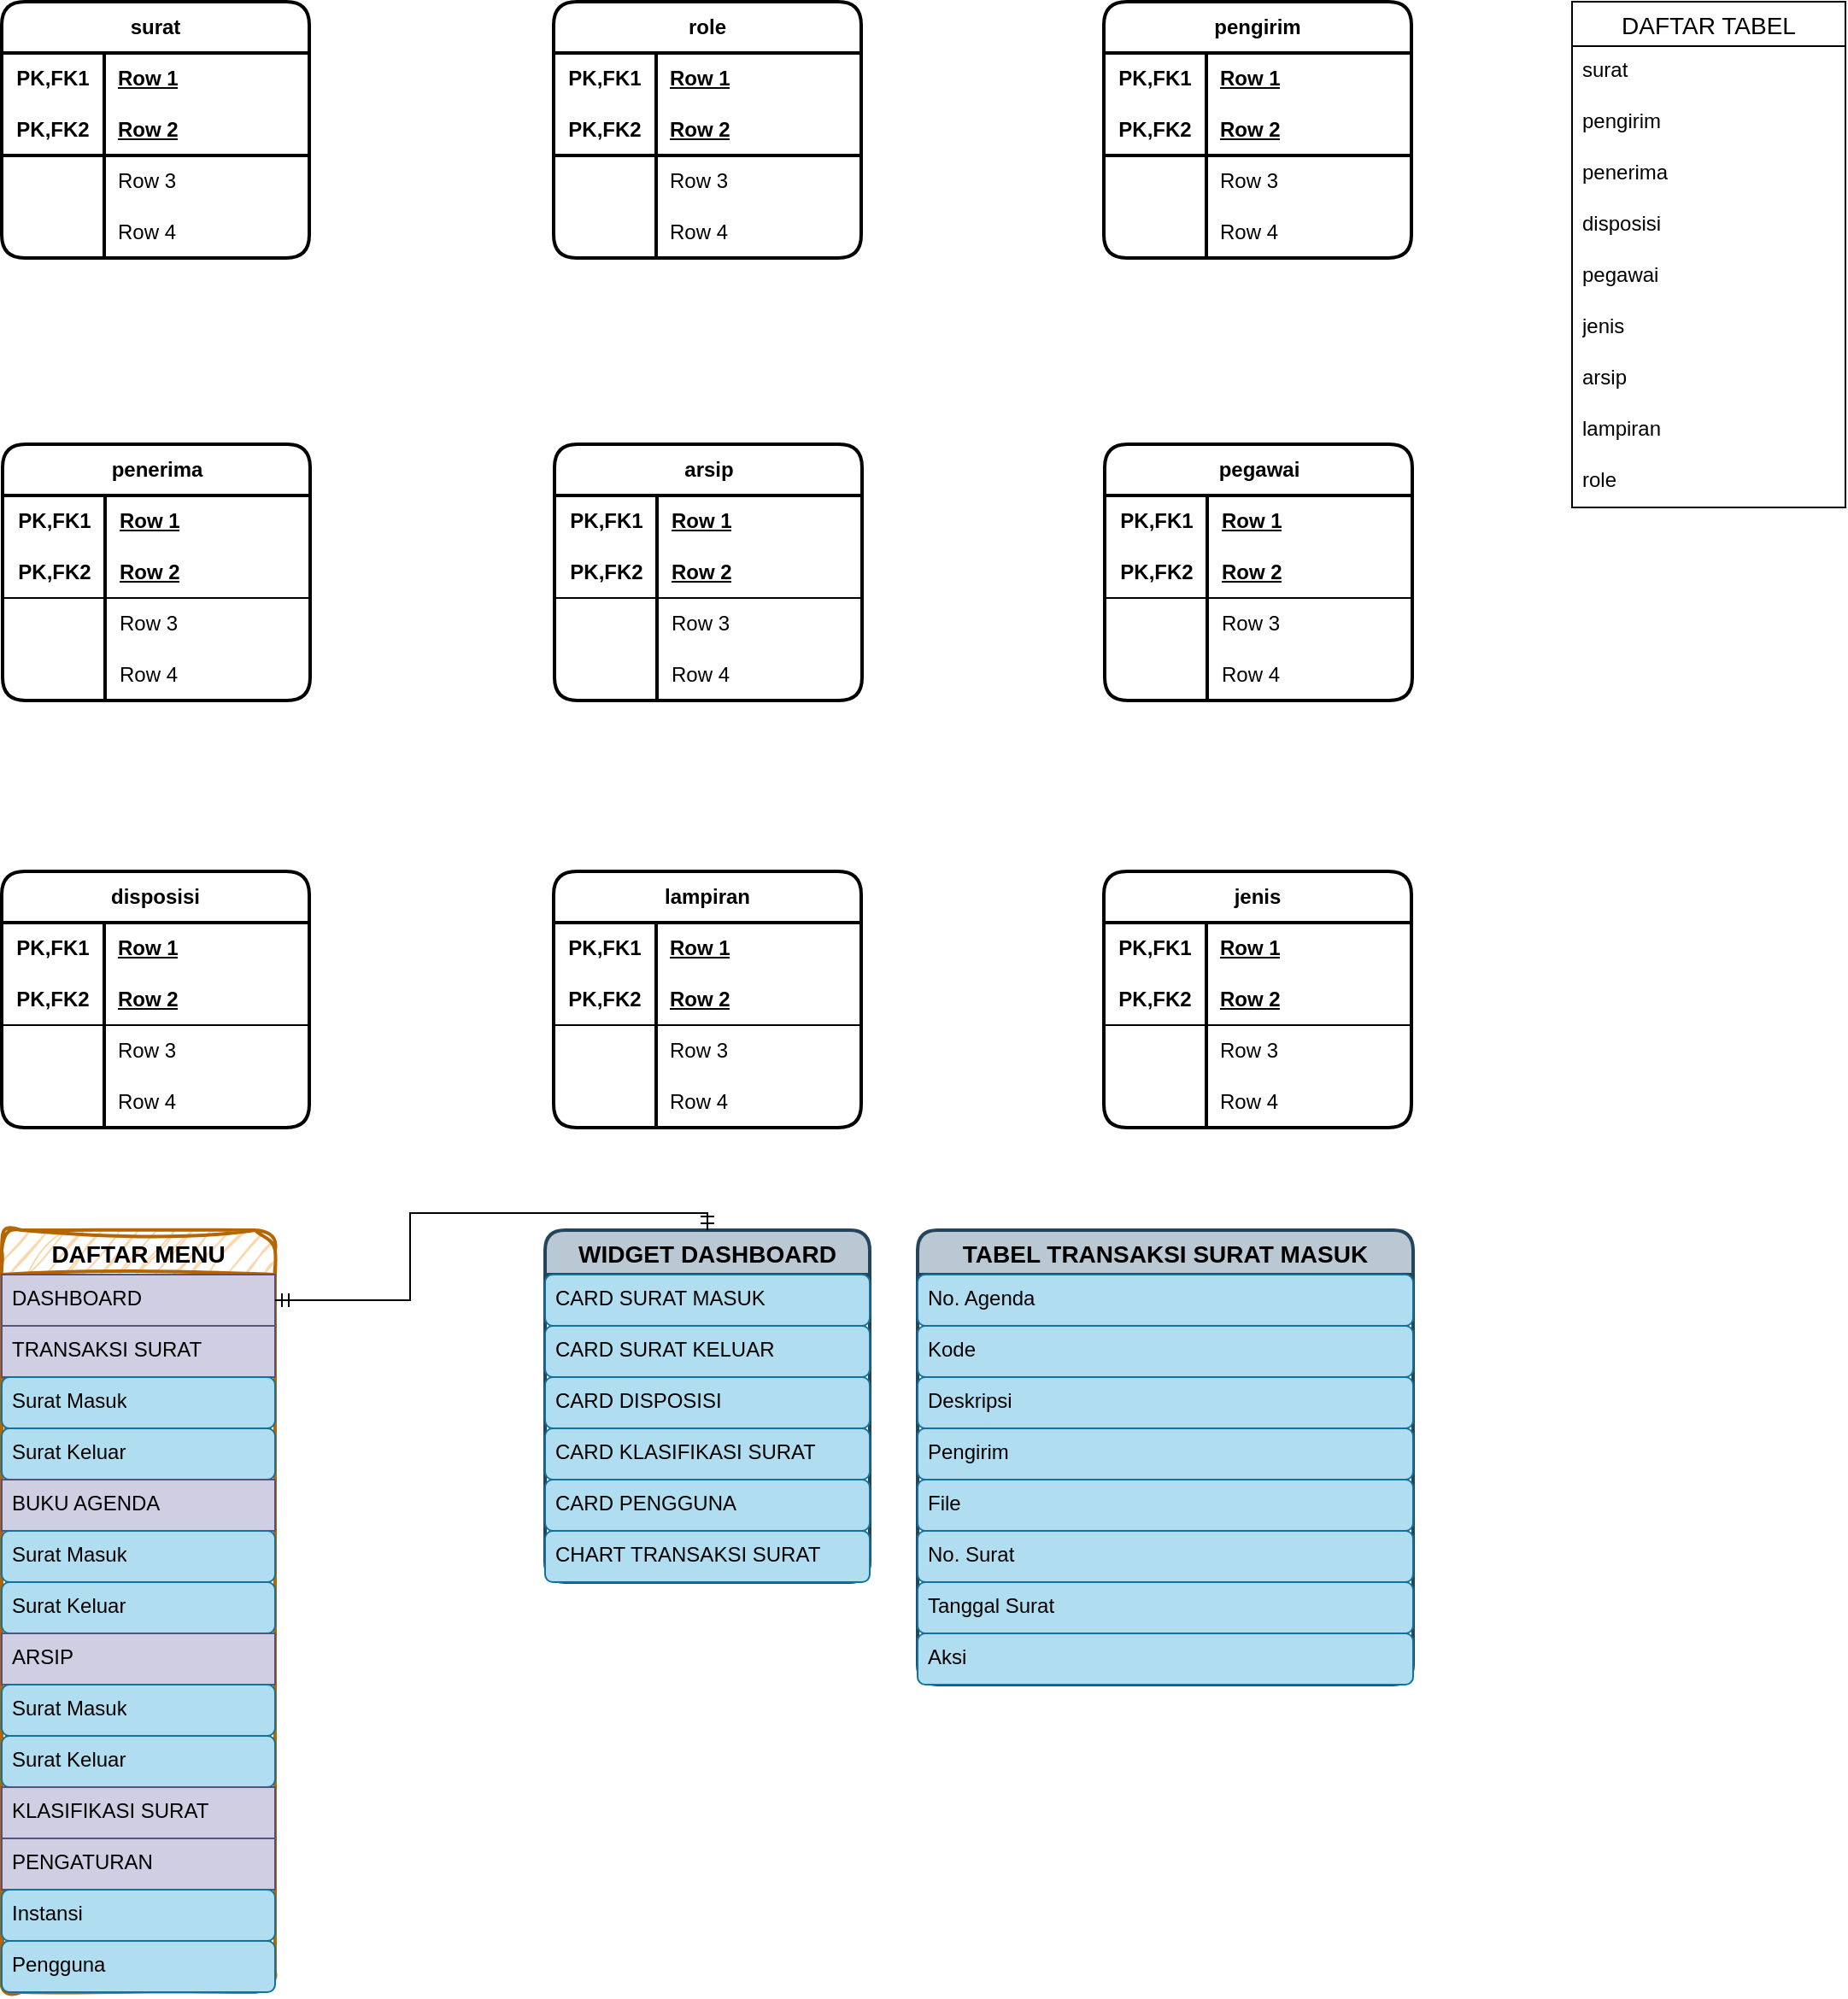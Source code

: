 <mxfile version="24.7.6">
  <diagram id="R2lEEEUBdFMjLlhIrx00" name="Page-1">
    <mxGraphModel dx="989" dy="574" grid="1" gridSize="10" guides="1" tooltips="1" connect="1" arrows="1" fold="1" page="1" pageScale="1" pageWidth="827" pageHeight="1169" math="0" shadow="0" extFonts="Permanent Marker^https://fonts.googleapis.com/css?family=Permanent+Marker">
      <root>
        <mxCell id="0" />
        <mxCell id="1" parent="0" />
        <mxCell id="D84GNvN_xIacnoe4QG_2-1" value="surat" style="shape=table;startSize=30;container=1;collapsible=1;childLayout=tableLayout;fixedRows=1;rowLines=0;fontStyle=1;align=center;resizeLast=1;html=1;whiteSpace=wrap;fillColor=none;swimlaneFillColor=none;rounded=1;shadow=0;swimlaneLine=1;strokeWidth=2;" vertex="1" parent="1">
          <mxGeometry x="1" y="1" width="180" height="150" as="geometry" />
        </mxCell>
        <mxCell id="D84GNvN_xIacnoe4QG_2-2" value="" style="shape=tableRow;horizontal=0;startSize=0;swimlaneHead=0;swimlaneBody=0;fillColor=none;collapsible=0;dropTarget=0;points=[[0,0.5],[1,0.5]];portConstraint=eastwest;top=0;left=0;right=0;bottom=0;html=1;swimlaneFillColor=none;swimlaneLine=1;strokeWidth=2;" vertex="1" parent="D84GNvN_xIacnoe4QG_2-1">
          <mxGeometry y="30" width="180" height="30" as="geometry" />
        </mxCell>
        <mxCell id="D84GNvN_xIacnoe4QG_2-3" value="PK,FK1" style="shape=partialRectangle;connectable=0;fillColor=none;top=0;left=0;bottom=0;right=0;fontStyle=1;overflow=hidden;html=1;whiteSpace=wrap;swimlaneFillColor=none;swimlaneLine=1;strokeWidth=2;" vertex="1" parent="D84GNvN_xIacnoe4QG_2-2">
          <mxGeometry width="60" height="30" as="geometry">
            <mxRectangle width="60" height="30" as="alternateBounds" />
          </mxGeometry>
        </mxCell>
        <mxCell id="D84GNvN_xIacnoe4QG_2-4" value="Row 1" style="shape=partialRectangle;connectable=0;fillColor=none;top=0;left=0;bottom=0;right=0;align=left;spacingLeft=6;fontStyle=5;overflow=hidden;html=1;whiteSpace=wrap;swimlaneFillColor=none;swimlaneLine=1;strokeWidth=2;" vertex="1" parent="D84GNvN_xIacnoe4QG_2-2">
          <mxGeometry x="60" width="120" height="30" as="geometry">
            <mxRectangle width="120" height="30" as="alternateBounds" />
          </mxGeometry>
        </mxCell>
        <mxCell id="D84GNvN_xIacnoe4QG_2-5" value="" style="shape=tableRow;horizontal=0;startSize=0;swimlaneHead=0;swimlaneBody=0;fillColor=none;collapsible=0;dropTarget=0;points=[[0,0.5],[1,0.5]];portConstraint=eastwest;top=0;left=0;right=0;bottom=1;html=1;swimlaneFillColor=none;swimlaneLine=1;strokeWidth=2;" vertex="1" parent="D84GNvN_xIacnoe4QG_2-1">
          <mxGeometry y="60" width="180" height="30" as="geometry" />
        </mxCell>
        <mxCell id="D84GNvN_xIacnoe4QG_2-6" value="PK,FK2" style="shape=partialRectangle;connectable=0;fillColor=none;top=0;left=0;bottom=0;right=0;fontStyle=1;overflow=hidden;html=1;whiteSpace=wrap;swimlaneFillColor=none;swimlaneLine=1;strokeWidth=2;" vertex="1" parent="D84GNvN_xIacnoe4QG_2-5">
          <mxGeometry width="60" height="30" as="geometry">
            <mxRectangle width="60" height="30" as="alternateBounds" />
          </mxGeometry>
        </mxCell>
        <mxCell id="D84GNvN_xIacnoe4QG_2-7" value="Row 2" style="shape=partialRectangle;connectable=0;fillColor=none;top=0;left=0;bottom=0;right=0;align=left;spacingLeft=6;fontStyle=5;overflow=hidden;html=1;whiteSpace=wrap;swimlaneFillColor=none;swimlaneLine=1;strokeWidth=2;" vertex="1" parent="D84GNvN_xIacnoe4QG_2-5">
          <mxGeometry x="60" width="120" height="30" as="geometry">
            <mxRectangle width="120" height="30" as="alternateBounds" />
          </mxGeometry>
        </mxCell>
        <mxCell id="D84GNvN_xIacnoe4QG_2-8" value="" style="shape=tableRow;horizontal=0;startSize=0;swimlaneHead=0;swimlaneBody=0;fillColor=none;collapsible=0;dropTarget=0;points=[[0,0.5],[1,0.5]];portConstraint=eastwest;top=0;left=0;right=0;bottom=0;html=1;swimlaneFillColor=none;swimlaneLine=1;strokeWidth=2;" vertex="1" parent="D84GNvN_xIacnoe4QG_2-1">
          <mxGeometry y="90" width="180" height="30" as="geometry" />
        </mxCell>
        <mxCell id="D84GNvN_xIacnoe4QG_2-9" value="" style="shape=partialRectangle;connectable=0;fillColor=none;top=0;left=0;bottom=0;right=0;editable=1;overflow=hidden;html=1;whiteSpace=wrap;swimlaneFillColor=none;swimlaneLine=1;strokeWidth=2;" vertex="1" parent="D84GNvN_xIacnoe4QG_2-8">
          <mxGeometry width="60" height="30" as="geometry">
            <mxRectangle width="60" height="30" as="alternateBounds" />
          </mxGeometry>
        </mxCell>
        <mxCell id="D84GNvN_xIacnoe4QG_2-10" value="Row 3" style="shape=partialRectangle;connectable=0;fillColor=none;top=0;left=0;bottom=0;right=0;align=left;spacingLeft=6;overflow=hidden;html=1;whiteSpace=wrap;swimlaneFillColor=none;swimlaneLine=1;strokeWidth=2;" vertex="1" parent="D84GNvN_xIacnoe4QG_2-8">
          <mxGeometry x="60" width="120" height="30" as="geometry">
            <mxRectangle width="120" height="30" as="alternateBounds" />
          </mxGeometry>
        </mxCell>
        <mxCell id="D84GNvN_xIacnoe4QG_2-11" value="" style="shape=tableRow;horizontal=0;startSize=0;swimlaneHead=0;swimlaneBody=0;fillColor=none;collapsible=0;dropTarget=0;points=[[0,0.5],[1,0.5]];portConstraint=eastwest;top=0;left=0;right=0;bottom=0;html=1;swimlaneFillColor=none;swimlaneLine=1;strokeWidth=2;" vertex="1" parent="D84GNvN_xIacnoe4QG_2-1">
          <mxGeometry y="120" width="180" height="30" as="geometry" />
        </mxCell>
        <mxCell id="D84GNvN_xIacnoe4QG_2-12" value="" style="shape=partialRectangle;connectable=0;fillColor=none;top=0;left=0;bottom=0;right=0;editable=1;overflow=hidden;html=1;whiteSpace=wrap;swimlaneFillColor=none;swimlaneLine=1;strokeWidth=2;" vertex="1" parent="D84GNvN_xIacnoe4QG_2-11">
          <mxGeometry width="60" height="30" as="geometry">
            <mxRectangle width="60" height="30" as="alternateBounds" />
          </mxGeometry>
        </mxCell>
        <mxCell id="D84GNvN_xIacnoe4QG_2-13" value="Row 4" style="shape=partialRectangle;connectable=0;fillColor=none;top=0;left=0;bottom=0;right=0;align=left;spacingLeft=6;overflow=hidden;html=1;whiteSpace=wrap;swimlaneFillColor=none;swimlaneLine=1;strokeWidth=2;" vertex="1" parent="D84GNvN_xIacnoe4QG_2-11">
          <mxGeometry x="60" width="120" height="30" as="geometry">
            <mxRectangle width="120" height="30" as="alternateBounds" />
          </mxGeometry>
        </mxCell>
        <mxCell id="D84GNvN_xIacnoe4QG_2-27" value="DAFTAR TABEL" style="swimlane;fontStyle=0;childLayout=stackLayout;horizontal=1;startSize=26;horizontalStack=0;resizeParent=1;resizeParentMax=0;resizeLast=0;collapsible=1;marginBottom=0;align=center;fontSize=14;fillColor=none;swimlaneFillColor=none;" vertex="1" parent="1">
          <mxGeometry x="920" y="1" width="160" height="296" as="geometry" />
        </mxCell>
        <mxCell id="D84GNvN_xIacnoe4QG_2-29" value="surat" style="text;fillColor=none;spacingLeft=4;spacingRight=4;overflow=hidden;rotatable=0;points=[[0,0.5],[1,0.5]];portConstraint=eastwest;fontSize=12;whiteSpace=wrap;html=1;swimlaneFillColor=none;" vertex="1" parent="D84GNvN_xIacnoe4QG_2-27">
          <mxGeometry y="26" width="160" height="30" as="geometry" />
        </mxCell>
        <mxCell id="D84GNvN_xIacnoe4QG_2-30" value="pengirim" style="text;fillColor=none;spacingLeft=4;spacingRight=4;overflow=hidden;rotatable=0;points=[[0,0.5],[1,0.5]];portConstraint=eastwest;fontSize=12;whiteSpace=wrap;html=1;swimlaneFillColor=none;" vertex="1" parent="D84GNvN_xIacnoe4QG_2-27">
          <mxGeometry y="56" width="160" height="30" as="geometry" />
        </mxCell>
        <mxCell id="D84GNvN_xIacnoe4QG_2-31" value="penerima" style="text;fillColor=none;spacingLeft=4;spacingRight=4;overflow=hidden;rotatable=0;points=[[0,0.5],[1,0.5]];portConstraint=eastwest;fontSize=12;whiteSpace=wrap;html=1;swimlaneFillColor=none;" vertex="1" parent="D84GNvN_xIacnoe4QG_2-27">
          <mxGeometry y="86" width="160" height="30" as="geometry" />
        </mxCell>
        <mxCell id="D84GNvN_xIacnoe4QG_2-32" value="disposisi" style="text;fillColor=none;spacingLeft=4;spacingRight=4;overflow=hidden;rotatable=0;points=[[0,0.5],[1,0.5]];portConstraint=eastwest;fontSize=12;whiteSpace=wrap;html=1;swimlaneFillColor=none;" vertex="1" parent="D84GNvN_xIacnoe4QG_2-27">
          <mxGeometry y="116" width="160" height="30" as="geometry" />
        </mxCell>
        <mxCell id="D84GNvN_xIacnoe4QG_2-33" value="pegawai" style="text;fillColor=none;spacingLeft=4;spacingRight=4;overflow=hidden;rotatable=0;points=[[0,0.5],[1,0.5]];portConstraint=eastwest;fontSize=12;whiteSpace=wrap;html=1;swimlaneFillColor=none;" vertex="1" parent="D84GNvN_xIacnoe4QG_2-27">
          <mxGeometry y="146" width="160" height="30" as="geometry" />
        </mxCell>
        <mxCell id="D84GNvN_xIacnoe4QG_2-34" value="jenis" style="text;fillColor=none;spacingLeft=4;spacingRight=4;overflow=hidden;rotatable=0;points=[[0,0.5],[1,0.5]];portConstraint=eastwest;fontSize=12;whiteSpace=wrap;html=1;swimlaneFillColor=none;" vertex="1" parent="D84GNvN_xIacnoe4QG_2-27">
          <mxGeometry y="176" width="160" height="30" as="geometry" />
        </mxCell>
        <mxCell id="D84GNvN_xIacnoe4QG_2-35" value="arsip" style="text;fillColor=none;spacingLeft=4;spacingRight=4;overflow=hidden;rotatable=0;points=[[0,0.5],[1,0.5]];portConstraint=eastwest;fontSize=12;whiteSpace=wrap;html=1;swimlaneFillColor=none;" vertex="1" parent="D84GNvN_xIacnoe4QG_2-27">
          <mxGeometry y="206" width="160" height="30" as="geometry" />
        </mxCell>
        <mxCell id="D84GNvN_xIacnoe4QG_2-36" value="lampiran" style="text;fillColor=none;spacingLeft=4;spacingRight=4;overflow=hidden;rotatable=0;points=[[0,0.5],[1,0.5]];portConstraint=eastwest;fontSize=12;whiteSpace=wrap;html=1;swimlaneFillColor=none;" vertex="1" parent="D84GNvN_xIacnoe4QG_2-27">
          <mxGeometry y="236" width="160" height="30" as="geometry" />
        </mxCell>
        <mxCell id="D84GNvN_xIacnoe4QG_2-37" value="role" style="text;fillColor=none;spacingLeft=4;spacingRight=4;overflow=hidden;rotatable=0;points=[[0,0.5],[1,0.5]];portConstraint=eastwest;fontSize=12;whiteSpace=wrap;html=1;swimlaneFillColor=none;" vertex="1" parent="D84GNvN_xIacnoe4QG_2-27">
          <mxGeometry y="266" width="160" height="30" as="geometry" />
        </mxCell>
        <mxCell id="D84GNvN_xIacnoe4QG_2-38" value="pengirim" style="shape=table;startSize=30;container=1;collapsible=1;childLayout=tableLayout;fixedRows=1;rowLines=0;fontStyle=1;align=center;resizeLast=1;html=1;whiteSpace=wrap;fillColor=none;swimlaneFillColor=none;rounded=1;shadow=0;swimlaneLine=1;strokeWidth=2;" vertex="1" parent="1">
          <mxGeometry x="646" y="1" width="180" height="150" as="geometry" />
        </mxCell>
        <mxCell id="D84GNvN_xIacnoe4QG_2-39" value="" style="shape=tableRow;horizontal=0;startSize=0;swimlaneHead=0;swimlaneBody=0;fillColor=none;collapsible=0;dropTarget=0;points=[[0,0.5],[1,0.5]];portConstraint=eastwest;top=0;left=0;right=0;bottom=0;html=1;swimlaneFillColor=none;swimlaneLine=1;strokeWidth=2;" vertex="1" parent="D84GNvN_xIacnoe4QG_2-38">
          <mxGeometry y="30" width="180" height="30" as="geometry" />
        </mxCell>
        <mxCell id="D84GNvN_xIacnoe4QG_2-40" value="PK,FK1" style="shape=partialRectangle;connectable=0;fillColor=none;top=0;left=0;bottom=0;right=0;fontStyle=1;overflow=hidden;html=1;whiteSpace=wrap;swimlaneFillColor=none;swimlaneLine=1;strokeWidth=2;" vertex="1" parent="D84GNvN_xIacnoe4QG_2-39">
          <mxGeometry width="60" height="30" as="geometry">
            <mxRectangle width="60" height="30" as="alternateBounds" />
          </mxGeometry>
        </mxCell>
        <mxCell id="D84GNvN_xIacnoe4QG_2-41" value="Row 1" style="shape=partialRectangle;connectable=0;fillColor=none;top=0;left=0;bottom=0;right=0;align=left;spacingLeft=6;fontStyle=5;overflow=hidden;html=1;whiteSpace=wrap;swimlaneFillColor=none;swimlaneLine=1;strokeWidth=2;" vertex="1" parent="D84GNvN_xIacnoe4QG_2-39">
          <mxGeometry x="60" width="120" height="30" as="geometry">
            <mxRectangle width="120" height="30" as="alternateBounds" />
          </mxGeometry>
        </mxCell>
        <mxCell id="D84GNvN_xIacnoe4QG_2-42" value="" style="shape=tableRow;horizontal=0;startSize=0;swimlaneHead=0;swimlaneBody=0;fillColor=none;collapsible=0;dropTarget=0;points=[[0,0.5],[1,0.5]];portConstraint=eastwest;top=0;left=0;right=0;bottom=1;html=1;swimlaneFillColor=none;swimlaneLine=1;strokeWidth=2;" vertex="1" parent="D84GNvN_xIacnoe4QG_2-38">
          <mxGeometry y="60" width="180" height="30" as="geometry" />
        </mxCell>
        <mxCell id="D84GNvN_xIacnoe4QG_2-43" value="PK,FK2" style="shape=partialRectangle;connectable=0;fillColor=none;top=0;left=0;bottom=0;right=0;fontStyle=1;overflow=hidden;html=1;whiteSpace=wrap;swimlaneFillColor=none;swimlaneLine=1;strokeWidth=2;" vertex="1" parent="D84GNvN_xIacnoe4QG_2-42">
          <mxGeometry width="60" height="30" as="geometry">
            <mxRectangle width="60" height="30" as="alternateBounds" />
          </mxGeometry>
        </mxCell>
        <mxCell id="D84GNvN_xIacnoe4QG_2-44" value="Row 2" style="shape=partialRectangle;connectable=0;fillColor=none;top=0;left=0;bottom=0;right=0;align=left;spacingLeft=6;fontStyle=5;overflow=hidden;html=1;whiteSpace=wrap;swimlaneFillColor=none;swimlaneLine=1;strokeWidth=2;" vertex="1" parent="D84GNvN_xIacnoe4QG_2-42">
          <mxGeometry x="60" width="120" height="30" as="geometry">
            <mxRectangle width="120" height="30" as="alternateBounds" />
          </mxGeometry>
        </mxCell>
        <mxCell id="D84GNvN_xIacnoe4QG_2-45" value="" style="shape=tableRow;horizontal=0;startSize=0;swimlaneHead=0;swimlaneBody=0;fillColor=none;collapsible=0;dropTarget=0;points=[[0,0.5],[1,0.5]];portConstraint=eastwest;top=0;left=0;right=0;bottom=0;html=1;swimlaneFillColor=none;swimlaneLine=1;strokeWidth=2;" vertex="1" parent="D84GNvN_xIacnoe4QG_2-38">
          <mxGeometry y="90" width="180" height="30" as="geometry" />
        </mxCell>
        <mxCell id="D84GNvN_xIacnoe4QG_2-46" value="" style="shape=partialRectangle;connectable=0;fillColor=none;top=0;left=0;bottom=0;right=0;editable=1;overflow=hidden;html=1;whiteSpace=wrap;swimlaneFillColor=none;swimlaneLine=1;strokeWidth=2;" vertex="1" parent="D84GNvN_xIacnoe4QG_2-45">
          <mxGeometry width="60" height="30" as="geometry">
            <mxRectangle width="60" height="30" as="alternateBounds" />
          </mxGeometry>
        </mxCell>
        <mxCell id="D84GNvN_xIacnoe4QG_2-47" value="Row 3" style="shape=partialRectangle;connectable=0;fillColor=none;top=0;left=0;bottom=0;right=0;align=left;spacingLeft=6;overflow=hidden;html=1;whiteSpace=wrap;swimlaneFillColor=none;swimlaneLine=1;strokeWidth=2;" vertex="1" parent="D84GNvN_xIacnoe4QG_2-45">
          <mxGeometry x="60" width="120" height="30" as="geometry">
            <mxRectangle width="120" height="30" as="alternateBounds" />
          </mxGeometry>
        </mxCell>
        <mxCell id="D84GNvN_xIacnoe4QG_2-48" value="" style="shape=tableRow;horizontal=0;startSize=0;swimlaneHead=0;swimlaneBody=0;fillColor=none;collapsible=0;dropTarget=0;points=[[0,0.5],[1,0.5]];portConstraint=eastwest;top=0;left=0;right=0;bottom=0;html=1;swimlaneFillColor=none;swimlaneLine=1;strokeWidth=2;" vertex="1" parent="D84GNvN_xIacnoe4QG_2-38">
          <mxGeometry y="120" width="180" height="30" as="geometry" />
        </mxCell>
        <mxCell id="D84GNvN_xIacnoe4QG_2-49" value="" style="shape=partialRectangle;connectable=0;fillColor=none;top=0;left=0;bottom=0;right=0;editable=1;overflow=hidden;html=1;whiteSpace=wrap;swimlaneFillColor=none;swimlaneLine=1;strokeWidth=2;" vertex="1" parent="D84GNvN_xIacnoe4QG_2-48">
          <mxGeometry width="60" height="30" as="geometry">
            <mxRectangle width="60" height="30" as="alternateBounds" />
          </mxGeometry>
        </mxCell>
        <mxCell id="D84GNvN_xIacnoe4QG_2-50" value="Row 4" style="shape=partialRectangle;connectable=0;fillColor=none;top=0;left=0;bottom=0;right=0;align=left;spacingLeft=6;overflow=hidden;html=1;whiteSpace=wrap;swimlaneFillColor=none;swimlaneLine=1;strokeWidth=2;" vertex="1" parent="D84GNvN_xIacnoe4QG_2-48">
          <mxGeometry x="60" width="120" height="30" as="geometry">
            <mxRectangle width="120" height="30" as="alternateBounds" />
          </mxGeometry>
        </mxCell>
        <mxCell id="D84GNvN_xIacnoe4QG_2-52" value="penerima" style="shape=table;startSize=30;container=1;collapsible=1;childLayout=tableLayout;fixedRows=1;rowLines=0;fontStyle=1;align=center;resizeLast=1;html=1;whiteSpace=wrap;fillColor=none;swimlaneFillColor=none;rounded=1;shadow=0;strokeWidth=2;" vertex="1" parent="1">
          <mxGeometry x="1.5" y="260" width="180" height="150" as="geometry" />
        </mxCell>
        <mxCell id="D84GNvN_xIacnoe4QG_2-53" value="" style="shape=tableRow;horizontal=0;startSize=0;swimlaneHead=0;swimlaneBody=0;fillColor=none;collapsible=0;dropTarget=0;points=[[0,0.5],[1,0.5]];portConstraint=eastwest;top=0;left=0;right=0;bottom=0;html=1;swimlaneFillColor=none;" vertex="1" parent="D84GNvN_xIacnoe4QG_2-52">
          <mxGeometry y="30" width="180" height="30" as="geometry" />
        </mxCell>
        <mxCell id="D84GNvN_xIacnoe4QG_2-54" value="PK,FK1" style="shape=partialRectangle;connectable=0;fillColor=none;top=0;left=0;bottom=0;right=0;fontStyle=1;overflow=hidden;html=1;whiteSpace=wrap;swimlaneFillColor=none;" vertex="1" parent="D84GNvN_xIacnoe4QG_2-53">
          <mxGeometry width="60" height="30" as="geometry">
            <mxRectangle width="60" height="30" as="alternateBounds" />
          </mxGeometry>
        </mxCell>
        <mxCell id="D84GNvN_xIacnoe4QG_2-55" value="Row 1" style="shape=partialRectangle;connectable=0;fillColor=none;top=0;left=0;bottom=0;right=0;align=left;spacingLeft=6;fontStyle=5;overflow=hidden;html=1;whiteSpace=wrap;swimlaneFillColor=none;" vertex="1" parent="D84GNvN_xIacnoe4QG_2-53">
          <mxGeometry x="60" width="120" height="30" as="geometry">
            <mxRectangle width="120" height="30" as="alternateBounds" />
          </mxGeometry>
        </mxCell>
        <mxCell id="D84GNvN_xIacnoe4QG_2-56" value="" style="shape=tableRow;horizontal=0;startSize=0;swimlaneHead=0;swimlaneBody=0;fillColor=none;collapsible=0;dropTarget=0;points=[[0,0.5],[1,0.5]];portConstraint=eastwest;top=0;left=0;right=0;bottom=1;html=1;swimlaneFillColor=none;" vertex="1" parent="D84GNvN_xIacnoe4QG_2-52">
          <mxGeometry y="60" width="180" height="30" as="geometry" />
        </mxCell>
        <mxCell id="D84GNvN_xIacnoe4QG_2-57" value="PK,FK2" style="shape=partialRectangle;connectable=0;fillColor=none;top=0;left=0;bottom=0;right=0;fontStyle=1;overflow=hidden;html=1;whiteSpace=wrap;swimlaneFillColor=none;" vertex="1" parent="D84GNvN_xIacnoe4QG_2-56">
          <mxGeometry width="60" height="30" as="geometry">
            <mxRectangle width="60" height="30" as="alternateBounds" />
          </mxGeometry>
        </mxCell>
        <mxCell id="D84GNvN_xIacnoe4QG_2-58" value="Row 2" style="shape=partialRectangle;connectable=0;fillColor=none;top=0;left=0;bottom=0;right=0;align=left;spacingLeft=6;fontStyle=5;overflow=hidden;html=1;whiteSpace=wrap;swimlaneFillColor=none;" vertex="1" parent="D84GNvN_xIacnoe4QG_2-56">
          <mxGeometry x="60" width="120" height="30" as="geometry">
            <mxRectangle width="120" height="30" as="alternateBounds" />
          </mxGeometry>
        </mxCell>
        <mxCell id="D84GNvN_xIacnoe4QG_2-59" value="" style="shape=tableRow;horizontal=0;startSize=0;swimlaneHead=0;swimlaneBody=0;fillColor=none;collapsible=0;dropTarget=0;points=[[0,0.5],[1,0.5]];portConstraint=eastwest;top=0;left=0;right=0;bottom=0;html=1;swimlaneFillColor=none;" vertex="1" parent="D84GNvN_xIacnoe4QG_2-52">
          <mxGeometry y="90" width="180" height="30" as="geometry" />
        </mxCell>
        <mxCell id="D84GNvN_xIacnoe4QG_2-60" value="" style="shape=partialRectangle;connectable=0;fillColor=none;top=0;left=0;bottom=0;right=0;editable=1;overflow=hidden;html=1;whiteSpace=wrap;swimlaneFillColor=none;" vertex="1" parent="D84GNvN_xIacnoe4QG_2-59">
          <mxGeometry width="60" height="30" as="geometry">
            <mxRectangle width="60" height="30" as="alternateBounds" />
          </mxGeometry>
        </mxCell>
        <mxCell id="D84GNvN_xIacnoe4QG_2-61" value="Row 3" style="shape=partialRectangle;connectable=0;fillColor=none;top=0;left=0;bottom=0;right=0;align=left;spacingLeft=6;overflow=hidden;html=1;whiteSpace=wrap;swimlaneFillColor=none;" vertex="1" parent="D84GNvN_xIacnoe4QG_2-59">
          <mxGeometry x="60" width="120" height="30" as="geometry">
            <mxRectangle width="120" height="30" as="alternateBounds" />
          </mxGeometry>
        </mxCell>
        <mxCell id="D84GNvN_xIacnoe4QG_2-62" value="" style="shape=tableRow;horizontal=0;startSize=0;swimlaneHead=0;swimlaneBody=0;fillColor=none;collapsible=0;dropTarget=0;points=[[0,0.5],[1,0.5]];portConstraint=eastwest;top=0;left=0;right=0;bottom=0;html=1;swimlaneFillColor=none;" vertex="1" parent="D84GNvN_xIacnoe4QG_2-52">
          <mxGeometry y="120" width="180" height="30" as="geometry" />
        </mxCell>
        <mxCell id="D84GNvN_xIacnoe4QG_2-63" value="" style="shape=partialRectangle;connectable=0;fillColor=none;top=0;left=0;bottom=0;right=0;editable=1;overflow=hidden;html=1;whiteSpace=wrap;swimlaneFillColor=none;" vertex="1" parent="D84GNvN_xIacnoe4QG_2-62">
          <mxGeometry width="60" height="30" as="geometry">
            <mxRectangle width="60" height="30" as="alternateBounds" />
          </mxGeometry>
        </mxCell>
        <mxCell id="D84GNvN_xIacnoe4QG_2-64" value="Row 4" style="shape=partialRectangle;connectable=0;fillColor=none;top=0;left=0;bottom=0;right=0;align=left;spacingLeft=6;overflow=hidden;html=1;whiteSpace=wrap;swimlaneFillColor=none;" vertex="1" parent="D84GNvN_xIacnoe4QG_2-62">
          <mxGeometry x="60" width="120" height="30" as="geometry">
            <mxRectangle width="120" height="30" as="alternateBounds" />
          </mxGeometry>
        </mxCell>
        <mxCell id="D84GNvN_xIacnoe4QG_2-66" value="disposisi" style="shape=table;startSize=30;container=1;collapsible=1;childLayout=tableLayout;fixedRows=1;rowLines=0;fontStyle=1;align=center;resizeLast=1;html=1;whiteSpace=wrap;fillColor=none;swimlaneFillColor=none;rounded=1;shadow=0;strokeWidth=2;" vertex="1" parent="1">
          <mxGeometry x="1" y="510" width="180" height="150" as="geometry" />
        </mxCell>
        <mxCell id="D84GNvN_xIacnoe4QG_2-67" value="" style="shape=tableRow;horizontal=0;startSize=0;swimlaneHead=0;swimlaneBody=0;fillColor=none;collapsible=0;dropTarget=0;points=[[0,0.5],[1,0.5]];portConstraint=eastwest;top=0;left=0;right=0;bottom=0;html=1;swimlaneFillColor=none;" vertex="1" parent="D84GNvN_xIacnoe4QG_2-66">
          <mxGeometry y="30" width="180" height="30" as="geometry" />
        </mxCell>
        <mxCell id="D84GNvN_xIacnoe4QG_2-68" value="PK,FK1" style="shape=partialRectangle;connectable=0;fillColor=none;top=0;left=0;bottom=0;right=0;fontStyle=1;overflow=hidden;html=1;whiteSpace=wrap;swimlaneFillColor=none;" vertex="1" parent="D84GNvN_xIacnoe4QG_2-67">
          <mxGeometry width="60" height="30" as="geometry">
            <mxRectangle width="60" height="30" as="alternateBounds" />
          </mxGeometry>
        </mxCell>
        <mxCell id="D84GNvN_xIacnoe4QG_2-69" value="Row 1" style="shape=partialRectangle;connectable=0;fillColor=none;top=0;left=0;bottom=0;right=0;align=left;spacingLeft=6;fontStyle=5;overflow=hidden;html=1;whiteSpace=wrap;swimlaneFillColor=none;" vertex="1" parent="D84GNvN_xIacnoe4QG_2-67">
          <mxGeometry x="60" width="120" height="30" as="geometry">
            <mxRectangle width="120" height="30" as="alternateBounds" />
          </mxGeometry>
        </mxCell>
        <mxCell id="D84GNvN_xIacnoe4QG_2-70" value="" style="shape=tableRow;horizontal=0;startSize=0;swimlaneHead=0;swimlaneBody=0;fillColor=none;collapsible=0;dropTarget=0;points=[[0,0.5],[1,0.5]];portConstraint=eastwest;top=0;left=0;right=0;bottom=1;html=1;swimlaneFillColor=none;" vertex="1" parent="D84GNvN_xIacnoe4QG_2-66">
          <mxGeometry y="60" width="180" height="30" as="geometry" />
        </mxCell>
        <mxCell id="D84GNvN_xIacnoe4QG_2-71" value="PK,FK2" style="shape=partialRectangle;connectable=0;fillColor=none;top=0;left=0;bottom=0;right=0;fontStyle=1;overflow=hidden;html=1;whiteSpace=wrap;swimlaneFillColor=none;" vertex="1" parent="D84GNvN_xIacnoe4QG_2-70">
          <mxGeometry width="60" height="30" as="geometry">
            <mxRectangle width="60" height="30" as="alternateBounds" />
          </mxGeometry>
        </mxCell>
        <mxCell id="D84GNvN_xIacnoe4QG_2-72" value="Row 2" style="shape=partialRectangle;connectable=0;fillColor=none;top=0;left=0;bottom=0;right=0;align=left;spacingLeft=6;fontStyle=5;overflow=hidden;html=1;whiteSpace=wrap;swimlaneFillColor=none;" vertex="1" parent="D84GNvN_xIacnoe4QG_2-70">
          <mxGeometry x="60" width="120" height="30" as="geometry">
            <mxRectangle width="120" height="30" as="alternateBounds" />
          </mxGeometry>
        </mxCell>
        <mxCell id="D84GNvN_xIacnoe4QG_2-73" value="" style="shape=tableRow;horizontal=0;startSize=0;swimlaneHead=0;swimlaneBody=0;fillColor=none;collapsible=0;dropTarget=0;points=[[0,0.5],[1,0.5]];portConstraint=eastwest;top=0;left=0;right=0;bottom=0;html=1;swimlaneFillColor=none;" vertex="1" parent="D84GNvN_xIacnoe4QG_2-66">
          <mxGeometry y="90" width="180" height="30" as="geometry" />
        </mxCell>
        <mxCell id="D84GNvN_xIacnoe4QG_2-74" value="" style="shape=partialRectangle;connectable=0;fillColor=none;top=0;left=0;bottom=0;right=0;editable=1;overflow=hidden;html=1;whiteSpace=wrap;swimlaneFillColor=none;" vertex="1" parent="D84GNvN_xIacnoe4QG_2-73">
          <mxGeometry width="60" height="30" as="geometry">
            <mxRectangle width="60" height="30" as="alternateBounds" />
          </mxGeometry>
        </mxCell>
        <mxCell id="D84GNvN_xIacnoe4QG_2-75" value="Row 3" style="shape=partialRectangle;connectable=0;fillColor=none;top=0;left=0;bottom=0;right=0;align=left;spacingLeft=6;overflow=hidden;html=1;whiteSpace=wrap;swimlaneFillColor=none;" vertex="1" parent="D84GNvN_xIacnoe4QG_2-73">
          <mxGeometry x="60" width="120" height="30" as="geometry">
            <mxRectangle width="120" height="30" as="alternateBounds" />
          </mxGeometry>
        </mxCell>
        <mxCell id="D84GNvN_xIacnoe4QG_2-76" value="" style="shape=tableRow;horizontal=0;startSize=0;swimlaneHead=0;swimlaneBody=0;fillColor=none;collapsible=0;dropTarget=0;points=[[0,0.5],[1,0.5]];portConstraint=eastwest;top=0;left=0;right=0;bottom=0;html=1;swimlaneFillColor=none;" vertex="1" parent="D84GNvN_xIacnoe4QG_2-66">
          <mxGeometry y="120" width="180" height="30" as="geometry" />
        </mxCell>
        <mxCell id="D84GNvN_xIacnoe4QG_2-77" value="" style="shape=partialRectangle;connectable=0;fillColor=none;top=0;left=0;bottom=0;right=0;editable=1;overflow=hidden;html=1;whiteSpace=wrap;swimlaneFillColor=none;" vertex="1" parent="D84GNvN_xIacnoe4QG_2-76">
          <mxGeometry width="60" height="30" as="geometry">
            <mxRectangle width="60" height="30" as="alternateBounds" />
          </mxGeometry>
        </mxCell>
        <mxCell id="D84GNvN_xIacnoe4QG_2-78" value="Row 4" style="shape=partialRectangle;connectable=0;fillColor=none;top=0;left=0;bottom=0;right=0;align=left;spacingLeft=6;overflow=hidden;html=1;whiteSpace=wrap;swimlaneFillColor=none;" vertex="1" parent="D84GNvN_xIacnoe4QG_2-76">
          <mxGeometry x="60" width="120" height="30" as="geometry">
            <mxRectangle width="120" height="30" as="alternateBounds" />
          </mxGeometry>
        </mxCell>
        <mxCell id="D84GNvN_xIacnoe4QG_2-80" value="pegawai" style="shape=table;startSize=30;container=1;collapsible=1;childLayout=tableLayout;fixedRows=1;rowLines=0;fontStyle=1;align=center;resizeLast=1;html=1;whiteSpace=wrap;fillColor=none;swimlaneFillColor=none;rounded=1;shadow=0;strokeWidth=2;" vertex="1" parent="1">
          <mxGeometry x="646.5" y="260" width="180" height="150" as="geometry" />
        </mxCell>
        <mxCell id="D84GNvN_xIacnoe4QG_2-81" value="" style="shape=tableRow;horizontal=0;startSize=0;swimlaneHead=0;swimlaneBody=0;fillColor=none;collapsible=0;dropTarget=0;points=[[0,0.5],[1,0.5]];portConstraint=eastwest;top=0;left=0;right=0;bottom=0;html=1;swimlaneFillColor=none;" vertex="1" parent="D84GNvN_xIacnoe4QG_2-80">
          <mxGeometry y="30" width="180" height="30" as="geometry" />
        </mxCell>
        <mxCell id="D84GNvN_xIacnoe4QG_2-82" value="PK,FK1" style="shape=partialRectangle;connectable=0;fillColor=none;top=0;left=0;bottom=0;right=0;fontStyle=1;overflow=hidden;html=1;whiteSpace=wrap;swimlaneFillColor=none;" vertex="1" parent="D84GNvN_xIacnoe4QG_2-81">
          <mxGeometry width="60" height="30" as="geometry">
            <mxRectangle width="60" height="30" as="alternateBounds" />
          </mxGeometry>
        </mxCell>
        <mxCell id="D84GNvN_xIacnoe4QG_2-83" value="Row 1" style="shape=partialRectangle;connectable=0;fillColor=none;top=0;left=0;bottom=0;right=0;align=left;spacingLeft=6;fontStyle=5;overflow=hidden;html=1;whiteSpace=wrap;swimlaneFillColor=none;" vertex="1" parent="D84GNvN_xIacnoe4QG_2-81">
          <mxGeometry x="60" width="120" height="30" as="geometry">
            <mxRectangle width="120" height="30" as="alternateBounds" />
          </mxGeometry>
        </mxCell>
        <mxCell id="D84GNvN_xIacnoe4QG_2-84" value="" style="shape=tableRow;horizontal=0;startSize=0;swimlaneHead=0;swimlaneBody=0;fillColor=none;collapsible=0;dropTarget=0;points=[[0,0.5],[1,0.5]];portConstraint=eastwest;top=0;left=0;right=0;bottom=1;html=1;swimlaneFillColor=none;" vertex="1" parent="D84GNvN_xIacnoe4QG_2-80">
          <mxGeometry y="60" width="180" height="30" as="geometry" />
        </mxCell>
        <mxCell id="D84GNvN_xIacnoe4QG_2-85" value="PK,FK2" style="shape=partialRectangle;connectable=0;fillColor=none;top=0;left=0;bottom=0;right=0;fontStyle=1;overflow=hidden;html=1;whiteSpace=wrap;swimlaneFillColor=none;" vertex="1" parent="D84GNvN_xIacnoe4QG_2-84">
          <mxGeometry width="60" height="30" as="geometry">
            <mxRectangle width="60" height="30" as="alternateBounds" />
          </mxGeometry>
        </mxCell>
        <mxCell id="D84GNvN_xIacnoe4QG_2-86" value="Row 2" style="shape=partialRectangle;connectable=0;fillColor=none;top=0;left=0;bottom=0;right=0;align=left;spacingLeft=6;fontStyle=5;overflow=hidden;html=1;whiteSpace=wrap;swimlaneFillColor=none;" vertex="1" parent="D84GNvN_xIacnoe4QG_2-84">
          <mxGeometry x="60" width="120" height="30" as="geometry">
            <mxRectangle width="120" height="30" as="alternateBounds" />
          </mxGeometry>
        </mxCell>
        <mxCell id="D84GNvN_xIacnoe4QG_2-87" value="" style="shape=tableRow;horizontal=0;startSize=0;swimlaneHead=0;swimlaneBody=0;fillColor=none;collapsible=0;dropTarget=0;points=[[0,0.5],[1,0.5]];portConstraint=eastwest;top=0;left=0;right=0;bottom=0;html=1;swimlaneFillColor=none;" vertex="1" parent="D84GNvN_xIacnoe4QG_2-80">
          <mxGeometry y="90" width="180" height="30" as="geometry" />
        </mxCell>
        <mxCell id="D84GNvN_xIacnoe4QG_2-88" value="" style="shape=partialRectangle;connectable=0;fillColor=none;top=0;left=0;bottom=0;right=0;editable=1;overflow=hidden;html=1;whiteSpace=wrap;swimlaneFillColor=none;" vertex="1" parent="D84GNvN_xIacnoe4QG_2-87">
          <mxGeometry width="60" height="30" as="geometry">
            <mxRectangle width="60" height="30" as="alternateBounds" />
          </mxGeometry>
        </mxCell>
        <mxCell id="D84GNvN_xIacnoe4QG_2-89" value="Row 3" style="shape=partialRectangle;connectable=0;fillColor=none;top=0;left=0;bottom=0;right=0;align=left;spacingLeft=6;overflow=hidden;html=1;whiteSpace=wrap;swimlaneFillColor=none;" vertex="1" parent="D84GNvN_xIacnoe4QG_2-87">
          <mxGeometry x="60" width="120" height="30" as="geometry">
            <mxRectangle width="120" height="30" as="alternateBounds" />
          </mxGeometry>
        </mxCell>
        <mxCell id="D84GNvN_xIacnoe4QG_2-90" value="" style="shape=tableRow;horizontal=0;startSize=0;swimlaneHead=0;swimlaneBody=0;fillColor=none;collapsible=0;dropTarget=0;points=[[0,0.5],[1,0.5]];portConstraint=eastwest;top=0;left=0;right=0;bottom=0;html=1;swimlaneFillColor=none;" vertex="1" parent="D84GNvN_xIacnoe4QG_2-80">
          <mxGeometry y="120" width="180" height="30" as="geometry" />
        </mxCell>
        <mxCell id="D84GNvN_xIacnoe4QG_2-91" value="" style="shape=partialRectangle;connectable=0;fillColor=none;top=0;left=0;bottom=0;right=0;editable=1;overflow=hidden;html=1;whiteSpace=wrap;swimlaneFillColor=none;" vertex="1" parent="D84GNvN_xIacnoe4QG_2-90">
          <mxGeometry width="60" height="30" as="geometry">
            <mxRectangle width="60" height="30" as="alternateBounds" />
          </mxGeometry>
        </mxCell>
        <mxCell id="D84GNvN_xIacnoe4QG_2-92" value="Row 4" style="shape=partialRectangle;connectable=0;fillColor=none;top=0;left=0;bottom=0;right=0;align=left;spacingLeft=6;overflow=hidden;html=1;whiteSpace=wrap;swimlaneFillColor=none;" vertex="1" parent="D84GNvN_xIacnoe4QG_2-90">
          <mxGeometry x="60" width="120" height="30" as="geometry">
            <mxRectangle width="120" height="30" as="alternateBounds" />
          </mxGeometry>
        </mxCell>
        <mxCell id="D84GNvN_xIacnoe4QG_2-94" value="jenis" style="shape=table;startSize=30;container=1;collapsible=1;childLayout=tableLayout;fixedRows=1;rowLines=0;fontStyle=1;align=center;resizeLast=1;html=1;whiteSpace=wrap;fillColor=none;swimlaneFillColor=none;rounded=1;shadow=0;strokeWidth=2;" vertex="1" parent="1">
          <mxGeometry x="646" y="510" width="180" height="150" as="geometry" />
        </mxCell>
        <mxCell id="D84GNvN_xIacnoe4QG_2-95" value="" style="shape=tableRow;horizontal=0;startSize=0;swimlaneHead=0;swimlaneBody=0;fillColor=none;collapsible=0;dropTarget=0;points=[[0,0.5],[1,0.5]];portConstraint=eastwest;top=0;left=0;right=0;bottom=0;html=1;swimlaneFillColor=none;" vertex="1" parent="D84GNvN_xIacnoe4QG_2-94">
          <mxGeometry y="30" width="180" height="30" as="geometry" />
        </mxCell>
        <mxCell id="D84GNvN_xIacnoe4QG_2-96" value="PK,FK1" style="shape=partialRectangle;connectable=0;fillColor=none;top=0;left=0;bottom=0;right=0;fontStyle=1;overflow=hidden;html=1;whiteSpace=wrap;swimlaneFillColor=none;" vertex="1" parent="D84GNvN_xIacnoe4QG_2-95">
          <mxGeometry width="60" height="30" as="geometry">
            <mxRectangle width="60" height="30" as="alternateBounds" />
          </mxGeometry>
        </mxCell>
        <mxCell id="D84GNvN_xIacnoe4QG_2-97" value="Row 1" style="shape=partialRectangle;connectable=0;fillColor=none;top=0;left=0;bottom=0;right=0;align=left;spacingLeft=6;fontStyle=5;overflow=hidden;html=1;whiteSpace=wrap;swimlaneFillColor=none;" vertex="1" parent="D84GNvN_xIacnoe4QG_2-95">
          <mxGeometry x="60" width="120" height="30" as="geometry">
            <mxRectangle width="120" height="30" as="alternateBounds" />
          </mxGeometry>
        </mxCell>
        <mxCell id="D84GNvN_xIacnoe4QG_2-98" value="" style="shape=tableRow;horizontal=0;startSize=0;swimlaneHead=0;swimlaneBody=0;fillColor=none;collapsible=0;dropTarget=0;points=[[0,0.5],[1,0.5]];portConstraint=eastwest;top=0;left=0;right=0;bottom=1;html=1;swimlaneFillColor=none;" vertex="1" parent="D84GNvN_xIacnoe4QG_2-94">
          <mxGeometry y="60" width="180" height="30" as="geometry" />
        </mxCell>
        <mxCell id="D84GNvN_xIacnoe4QG_2-99" value="PK,FK2" style="shape=partialRectangle;connectable=0;fillColor=none;top=0;left=0;bottom=0;right=0;fontStyle=1;overflow=hidden;html=1;whiteSpace=wrap;swimlaneFillColor=none;" vertex="1" parent="D84GNvN_xIacnoe4QG_2-98">
          <mxGeometry width="60" height="30" as="geometry">
            <mxRectangle width="60" height="30" as="alternateBounds" />
          </mxGeometry>
        </mxCell>
        <mxCell id="D84GNvN_xIacnoe4QG_2-100" value="Row 2" style="shape=partialRectangle;connectable=0;fillColor=none;top=0;left=0;bottom=0;right=0;align=left;spacingLeft=6;fontStyle=5;overflow=hidden;html=1;whiteSpace=wrap;swimlaneFillColor=none;" vertex="1" parent="D84GNvN_xIacnoe4QG_2-98">
          <mxGeometry x="60" width="120" height="30" as="geometry">
            <mxRectangle width="120" height="30" as="alternateBounds" />
          </mxGeometry>
        </mxCell>
        <mxCell id="D84GNvN_xIacnoe4QG_2-101" value="" style="shape=tableRow;horizontal=0;startSize=0;swimlaneHead=0;swimlaneBody=0;fillColor=none;collapsible=0;dropTarget=0;points=[[0,0.5],[1,0.5]];portConstraint=eastwest;top=0;left=0;right=0;bottom=0;html=1;swimlaneFillColor=none;" vertex="1" parent="D84GNvN_xIacnoe4QG_2-94">
          <mxGeometry y="90" width="180" height="30" as="geometry" />
        </mxCell>
        <mxCell id="D84GNvN_xIacnoe4QG_2-102" value="" style="shape=partialRectangle;connectable=0;fillColor=none;top=0;left=0;bottom=0;right=0;editable=1;overflow=hidden;html=1;whiteSpace=wrap;swimlaneFillColor=none;" vertex="1" parent="D84GNvN_xIacnoe4QG_2-101">
          <mxGeometry width="60" height="30" as="geometry">
            <mxRectangle width="60" height="30" as="alternateBounds" />
          </mxGeometry>
        </mxCell>
        <mxCell id="D84GNvN_xIacnoe4QG_2-103" value="Row 3" style="shape=partialRectangle;connectable=0;fillColor=none;top=0;left=0;bottom=0;right=0;align=left;spacingLeft=6;overflow=hidden;html=1;whiteSpace=wrap;swimlaneFillColor=none;" vertex="1" parent="D84GNvN_xIacnoe4QG_2-101">
          <mxGeometry x="60" width="120" height="30" as="geometry">
            <mxRectangle width="120" height="30" as="alternateBounds" />
          </mxGeometry>
        </mxCell>
        <mxCell id="D84GNvN_xIacnoe4QG_2-104" value="" style="shape=tableRow;horizontal=0;startSize=0;swimlaneHead=0;swimlaneBody=0;fillColor=none;collapsible=0;dropTarget=0;points=[[0,0.5],[1,0.5]];portConstraint=eastwest;top=0;left=0;right=0;bottom=0;html=1;swimlaneFillColor=none;" vertex="1" parent="D84GNvN_xIacnoe4QG_2-94">
          <mxGeometry y="120" width="180" height="30" as="geometry" />
        </mxCell>
        <mxCell id="D84GNvN_xIacnoe4QG_2-105" value="" style="shape=partialRectangle;connectable=0;fillColor=none;top=0;left=0;bottom=0;right=0;editable=1;overflow=hidden;html=1;whiteSpace=wrap;swimlaneFillColor=none;" vertex="1" parent="D84GNvN_xIacnoe4QG_2-104">
          <mxGeometry width="60" height="30" as="geometry">
            <mxRectangle width="60" height="30" as="alternateBounds" />
          </mxGeometry>
        </mxCell>
        <mxCell id="D84GNvN_xIacnoe4QG_2-106" value="Row 4" style="shape=partialRectangle;connectable=0;fillColor=none;top=0;left=0;bottom=0;right=0;align=left;spacingLeft=6;overflow=hidden;html=1;whiteSpace=wrap;swimlaneFillColor=none;" vertex="1" parent="D84GNvN_xIacnoe4QG_2-104">
          <mxGeometry x="60" width="120" height="30" as="geometry">
            <mxRectangle width="120" height="30" as="alternateBounds" />
          </mxGeometry>
        </mxCell>
        <mxCell id="D84GNvN_xIacnoe4QG_2-108" value="arsip" style="shape=table;startSize=30;container=1;collapsible=1;childLayout=tableLayout;fixedRows=1;rowLines=0;fontStyle=1;align=center;resizeLast=1;html=1;whiteSpace=wrap;fillColor=none;swimlaneFillColor=none;rounded=1;shadow=0;strokeWidth=2;" vertex="1" parent="1">
          <mxGeometry x="324.5" y="260" width="180" height="150" as="geometry" />
        </mxCell>
        <mxCell id="D84GNvN_xIacnoe4QG_2-109" value="" style="shape=tableRow;horizontal=0;startSize=0;swimlaneHead=0;swimlaneBody=0;fillColor=none;collapsible=0;dropTarget=0;points=[[0,0.5],[1,0.5]];portConstraint=eastwest;top=0;left=0;right=0;bottom=0;html=1;swimlaneFillColor=none;" vertex="1" parent="D84GNvN_xIacnoe4QG_2-108">
          <mxGeometry y="30" width="180" height="30" as="geometry" />
        </mxCell>
        <mxCell id="D84GNvN_xIacnoe4QG_2-110" value="PK,FK1" style="shape=partialRectangle;connectable=0;fillColor=none;top=0;left=0;bottom=0;right=0;fontStyle=1;overflow=hidden;html=1;whiteSpace=wrap;swimlaneFillColor=none;" vertex="1" parent="D84GNvN_xIacnoe4QG_2-109">
          <mxGeometry width="60" height="30" as="geometry">
            <mxRectangle width="60" height="30" as="alternateBounds" />
          </mxGeometry>
        </mxCell>
        <mxCell id="D84GNvN_xIacnoe4QG_2-111" value="Row 1" style="shape=partialRectangle;connectable=0;fillColor=none;top=0;left=0;bottom=0;right=0;align=left;spacingLeft=6;fontStyle=5;overflow=hidden;html=1;whiteSpace=wrap;swimlaneFillColor=none;" vertex="1" parent="D84GNvN_xIacnoe4QG_2-109">
          <mxGeometry x="60" width="120" height="30" as="geometry">
            <mxRectangle width="120" height="30" as="alternateBounds" />
          </mxGeometry>
        </mxCell>
        <mxCell id="D84GNvN_xIacnoe4QG_2-112" value="" style="shape=tableRow;horizontal=0;startSize=0;swimlaneHead=0;swimlaneBody=0;fillColor=none;collapsible=0;dropTarget=0;points=[[0,0.5],[1,0.5]];portConstraint=eastwest;top=0;left=0;right=0;bottom=1;html=1;swimlaneFillColor=none;" vertex="1" parent="D84GNvN_xIacnoe4QG_2-108">
          <mxGeometry y="60" width="180" height="30" as="geometry" />
        </mxCell>
        <mxCell id="D84GNvN_xIacnoe4QG_2-113" value="PK,FK2" style="shape=partialRectangle;connectable=0;fillColor=none;top=0;left=0;bottom=0;right=0;fontStyle=1;overflow=hidden;html=1;whiteSpace=wrap;swimlaneFillColor=none;" vertex="1" parent="D84GNvN_xIacnoe4QG_2-112">
          <mxGeometry width="60" height="30" as="geometry">
            <mxRectangle width="60" height="30" as="alternateBounds" />
          </mxGeometry>
        </mxCell>
        <mxCell id="D84GNvN_xIacnoe4QG_2-114" value="Row 2" style="shape=partialRectangle;connectable=0;fillColor=none;top=0;left=0;bottom=0;right=0;align=left;spacingLeft=6;fontStyle=5;overflow=hidden;html=1;whiteSpace=wrap;swimlaneFillColor=none;" vertex="1" parent="D84GNvN_xIacnoe4QG_2-112">
          <mxGeometry x="60" width="120" height="30" as="geometry">
            <mxRectangle width="120" height="30" as="alternateBounds" />
          </mxGeometry>
        </mxCell>
        <mxCell id="D84GNvN_xIacnoe4QG_2-115" value="" style="shape=tableRow;horizontal=0;startSize=0;swimlaneHead=0;swimlaneBody=0;fillColor=none;collapsible=0;dropTarget=0;points=[[0,0.5],[1,0.5]];portConstraint=eastwest;top=0;left=0;right=0;bottom=0;html=1;swimlaneFillColor=none;" vertex="1" parent="D84GNvN_xIacnoe4QG_2-108">
          <mxGeometry y="90" width="180" height="30" as="geometry" />
        </mxCell>
        <mxCell id="D84GNvN_xIacnoe4QG_2-116" value="" style="shape=partialRectangle;connectable=0;fillColor=none;top=0;left=0;bottom=0;right=0;editable=1;overflow=hidden;html=1;whiteSpace=wrap;swimlaneFillColor=none;" vertex="1" parent="D84GNvN_xIacnoe4QG_2-115">
          <mxGeometry width="60" height="30" as="geometry">
            <mxRectangle width="60" height="30" as="alternateBounds" />
          </mxGeometry>
        </mxCell>
        <mxCell id="D84GNvN_xIacnoe4QG_2-117" value="Row 3" style="shape=partialRectangle;connectable=0;fillColor=none;top=0;left=0;bottom=0;right=0;align=left;spacingLeft=6;overflow=hidden;html=1;whiteSpace=wrap;swimlaneFillColor=none;" vertex="1" parent="D84GNvN_xIacnoe4QG_2-115">
          <mxGeometry x="60" width="120" height="30" as="geometry">
            <mxRectangle width="120" height="30" as="alternateBounds" />
          </mxGeometry>
        </mxCell>
        <mxCell id="D84GNvN_xIacnoe4QG_2-118" value="" style="shape=tableRow;horizontal=0;startSize=0;swimlaneHead=0;swimlaneBody=0;fillColor=none;collapsible=0;dropTarget=0;points=[[0,0.5],[1,0.5]];portConstraint=eastwest;top=0;left=0;right=0;bottom=0;html=1;swimlaneFillColor=none;" vertex="1" parent="D84GNvN_xIacnoe4QG_2-108">
          <mxGeometry y="120" width="180" height="30" as="geometry" />
        </mxCell>
        <mxCell id="D84GNvN_xIacnoe4QG_2-119" value="" style="shape=partialRectangle;connectable=0;fillColor=none;top=0;left=0;bottom=0;right=0;editable=1;overflow=hidden;html=1;whiteSpace=wrap;swimlaneFillColor=none;" vertex="1" parent="D84GNvN_xIacnoe4QG_2-118">
          <mxGeometry width="60" height="30" as="geometry">
            <mxRectangle width="60" height="30" as="alternateBounds" />
          </mxGeometry>
        </mxCell>
        <mxCell id="D84GNvN_xIacnoe4QG_2-120" value="Row 4" style="shape=partialRectangle;connectable=0;fillColor=none;top=0;left=0;bottom=0;right=0;align=left;spacingLeft=6;overflow=hidden;html=1;whiteSpace=wrap;swimlaneFillColor=none;" vertex="1" parent="D84GNvN_xIacnoe4QG_2-118">
          <mxGeometry x="60" width="120" height="30" as="geometry">
            <mxRectangle width="120" height="30" as="alternateBounds" />
          </mxGeometry>
        </mxCell>
        <mxCell id="D84GNvN_xIacnoe4QG_2-122" value="lampiran" style="shape=table;startSize=30;container=1;collapsible=1;childLayout=tableLayout;fixedRows=1;rowLines=0;fontStyle=1;align=center;resizeLast=1;html=1;whiteSpace=wrap;fillColor=none;swimlaneFillColor=none;rounded=1;shadow=0;strokeWidth=2;" vertex="1" parent="1">
          <mxGeometry x="324" y="510" width="180" height="150" as="geometry" />
        </mxCell>
        <mxCell id="D84GNvN_xIacnoe4QG_2-123" value="" style="shape=tableRow;horizontal=0;startSize=0;swimlaneHead=0;swimlaneBody=0;fillColor=none;collapsible=0;dropTarget=0;points=[[0,0.5],[1,0.5]];portConstraint=eastwest;top=0;left=0;right=0;bottom=0;html=1;swimlaneFillColor=none;" vertex="1" parent="D84GNvN_xIacnoe4QG_2-122">
          <mxGeometry y="30" width="180" height="30" as="geometry" />
        </mxCell>
        <mxCell id="D84GNvN_xIacnoe4QG_2-124" value="PK,FK1" style="shape=partialRectangle;connectable=0;fillColor=none;top=0;left=0;bottom=0;right=0;fontStyle=1;overflow=hidden;html=1;whiteSpace=wrap;swimlaneFillColor=none;" vertex="1" parent="D84GNvN_xIacnoe4QG_2-123">
          <mxGeometry width="60" height="30" as="geometry">
            <mxRectangle width="60" height="30" as="alternateBounds" />
          </mxGeometry>
        </mxCell>
        <mxCell id="D84GNvN_xIacnoe4QG_2-125" value="Row 1" style="shape=partialRectangle;connectable=0;fillColor=none;top=0;left=0;bottom=0;right=0;align=left;spacingLeft=6;fontStyle=5;overflow=hidden;html=1;whiteSpace=wrap;swimlaneFillColor=none;" vertex="1" parent="D84GNvN_xIacnoe4QG_2-123">
          <mxGeometry x="60" width="120" height="30" as="geometry">
            <mxRectangle width="120" height="30" as="alternateBounds" />
          </mxGeometry>
        </mxCell>
        <mxCell id="D84GNvN_xIacnoe4QG_2-126" value="" style="shape=tableRow;horizontal=0;startSize=0;swimlaneHead=0;swimlaneBody=0;fillColor=none;collapsible=0;dropTarget=0;points=[[0,0.5],[1,0.5]];portConstraint=eastwest;top=0;left=0;right=0;bottom=1;html=1;swimlaneFillColor=none;" vertex="1" parent="D84GNvN_xIacnoe4QG_2-122">
          <mxGeometry y="60" width="180" height="30" as="geometry" />
        </mxCell>
        <mxCell id="D84GNvN_xIacnoe4QG_2-127" value="PK,FK2" style="shape=partialRectangle;connectable=0;fillColor=none;top=0;left=0;bottom=0;right=0;fontStyle=1;overflow=hidden;html=1;whiteSpace=wrap;swimlaneFillColor=none;" vertex="1" parent="D84GNvN_xIacnoe4QG_2-126">
          <mxGeometry width="60" height="30" as="geometry">
            <mxRectangle width="60" height="30" as="alternateBounds" />
          </mxGeometry>
        </mxCell>
        <mxCell id="D84GNvN_xIacnoe4QG_2-128" value="Row 2" style="shape=partialRectangle;connectable=0;fillColor=none;top=0;left=0;bottom=0;right=0;align=left;spacingLeft=6;fontStyle=5;overflow=hidden;html=1;whiteSpace=wrap;swimlaneFillColor=none;" vertex="1" parent="D84GNvN_xIacnoe4QG_2-126">
          <mxGeometry x="60" width="120" height="30" as="geometry">
            <mxRectangle width="120" height="30" as="alternateBounds" />
          </mxGeometry>
        </mxCell>
        <mxCell id="D84GNvN_xIacnoe4QG_2-129" value="" style="shape=tableRow;horizontal=0;startSize=0;swimlaneHead=0;swimlaneBody=0;fillColor=none;collapsible=0;dropTarget=0;points=[[0,0.5],[1,0.5]];portConstraint=eastwest;top=0;left=0;right=0;bottom=0;html=1;swimlaneFillColor=none;" vertex="1" parent="D84GNvN_xIacnoe4QG_2-122">
          <mxGeometry y="90" width="180" height="30" as="geometry" />
        </mxCell>
        <mxCell id="D84GNvN_xIacnoe4QG_2-130" value="" style="shape=partialRectangle;connectable=0;fillColor=none;top=0;left=0;bottom=0;right=0;editable=1;overflow=hidden;html=1;whiteSpace=wrap;swimlaneFillColor=none;" vertex="1" parent="D84GNvN_xIacnoe4QG_2-129">
          <mxGeometry width="60" height="30" as="geometry">
            <mxRectangle width="60" height="30" as="alternateBounds" />
          </mxGeometry>
        </mxCell>
        <mxCell id="D84GNvN_xIacnoe4QG_2-131" value="Row 3" style="shape=partialRectangle;connectable=0;fillColor=none;top=0;left=0;bottom=0;right=0;align=left;spacingLeft=6;overflow=hidden;html=1;whiteSpace=wrap;swimlaneFillColor=none;" vertex="1" parent="D84GNvN_xIacnoe4QG_2-129">
          <mxGeometry x="60" width="120" height="30" as="geometry">
            <mxRectangle width="120" height="30" as="alternateBounds" />
          </mxGeometry>
        </mxCell>
        <mxCell id="D84GNvN_xIacnoe4QG_2-132" value="" style="shape=tableRow;horizontal=0;startSize=0;swimlaneHead=0;swimlaneBody=0;fillColor=none;collapsible=0;dropTarget=0;points=[[0,0.5],[1,0.5]];portConstraint=eastwest;top=0;left=0;right=0;bottom=0;html=1;swimlaneFillColor=none;" vertex="1" parent="D84GNvN_xIacnoe4QG_2-122">
          <mxGeometry y="120" width="180" height="30" as="geometry" />
        </mxCell>
        <mxCell id="D84GNvN_xIacnoe4QG_2-133" value="" style="shape=partialRectangle;connectable=0;fillColor=none;top=0;left=0;bottom=0;right=0;editable=1;overflow=hidden;html=1;whiteSpace=wrap;swimlaneFillColor=none;" vertex="1" parent="D84GNvN_xIacnoe4QG_2-132">
          <mxGeometry width="60" height="30" as="geometry">
            <mxRectangle width="60" height="30" as="alternateBounds" />
          </mxGeometry>
        </mxCell>
        <mxCell id="D84GNvN_xIacnoe4QG_2-134" value="Row 4" style="shape=partialRectangle;connectable=0;fillColor=none;top=0;left=0;bottom=0;right=0;align=left;spacingLeft=6;overflow=hidden;html=1;whiteSpace=wrap;swimlaneFillColor=none;" vertex="1" parent="D84GNvN_xIacnoe4QG_2-132">
          <mxGeometry x="60" width="120" height="30" as="geometry">
            <mxRectangle width="120" height="30" as="alternateBounds" />
          </mxGeometry>
        </mxCell>
        <mxCell id="D84GNvN_xIacnoe4QG_2-136" value="role" style="shape=table;startSize=30;container=1;collapsible=1;childLayout=tableLayout;fixedRows=1;rowLines=0;fontStyle=1;align=center;resizeLast=1;html=1;whiteSpace=wrap;fillColor=none;swimlaneFillColor=none;rounded=1;shadow=0;swimlaneLine=1;strokeWidth=2;" vertex="1" parent="1">
          <mxGeometry x="324" y="1" width="180" height="150" as="geometry" />
        </mxCell>
        <mxCell id="D84GNvN_xIacnoe4QG_2-137" value="" style="shape=tableRow;horizontal=0;startSize=0;swimlaneHead=0;swimlaneBody=0;fillColor=none;collapsible=0;dropTarget=0;points=[[0,0.5],[1,0.5]];portConstraint=eastwest;top=0;left=0;right=0;bottom=0;html=1;swimlaneFillColor=none;swimlaneLine=1;strokeWidth=2;" vertex="1" parent="D84GNvN_xIacnoe4QG_2-136">
          <mxGeometry y="30" width="180" height="30" as="geometry" />
        </mxCell>
        <mxCell id="D84GNvN_xIacnoe4QG_2-138" value="PK,FK1" style="shape=partialRectangle;connectable=0;fillColor=none;top=0;left=0;bottom=0;right=0;fontStyle=1;overflow=hidden;html=1;whiteSpace=wrap;swimlaneFillColor=none;swimlaneLine=1;strokeWidth=2;" vertex="1" parent="D84GNvN_xIacnoe4QG_2-137">
          <mxGeometry width="60" height="30" as="geometry">
            <mxRectangle width="60" height="30" as="alternateBounds" />
          </mxGeometry>
        </mxCell>
        <mxCell id="D84GNvN_xIacnoe4QG_2-139" value="Row 1" style="shape=partialRectangle;connectable=0;fillColor=none;top=0;left=0;bottom=0;right=0;align=left;spacingLeft=6;fontStyle=5;overflow=hidden;html=1;whiteSpace=wrap;swimlaneFillColor=none;swimlaneLine=1;strokeWidth=2;" vertex="1" parent="D84GNvN_xIacnoe4QG_2-137">
          <mxGeometry x="60" width="120" height="30" as="geometry">
            <mxRectangle width="120" height="30" as="alternateBounds" />
          </mxGeometry>
        </mxCell>
        <mxCell id="D84GNvN_xIacnoe4QG_2-140" value="" style="shape=tableRow;horizontal=0;startSize=0;swimlaneHead=0;swimlaneBody=0;fillColor=none;collapsible=0;dropTarget=0;points=[[0,0.5],[1,0.5]];portConstraint=eastwest;top=0;left=0;right=0;bottom=1;html=1;swimlaneFillColor=none;swimlaneLine=1;strokeWidth=2;" vertex="1" parent="D84GNvN_xIacnoe4QG_2-136">
          <mxGeometry y="60" width="180" height="30" as="geometry" />
        </mxCell>
        <mxCell id="D84GNvN_xIacnoe4QG_2-141" value="PK,FK2" style="shape=partialRectangle;connectable=0;fillColor=none;top=0;left=0;bottom=0;right=0;fontStyle=1;overflow=hidden;html=1;whiteSpace=wrap;swimlaneFillColor=none;swimlaneLine=1;strokeWidth=2;" vertex="1" parent="D84GNvN_xIacnoe4QG_2-140">
          <mxGeometry width="60" height="30" as="geometry">
            <mxRectangle width="60" height="30" as="alternateBounds" />
          </mxGeometry>
        </mxCell>
        <mxCell id="D84GNvN_xIacnoe4QG_2-142" value="Row 2" style="shape=partialRectangle;connectable=0;fillColor=none;top=0;left=0;bottom=0;right=0;align=left;spacingLeft=6;fontStyle=5;overflow=hidden;html=1;whiteSpace=wrap;swimlaneFillColor=none;swimlaneLine=1;strokeWidth=2;" vertex="1" parent="D84GNvN_xIacnoe4QG_2-140">
          <mxGeometry x="60" width="120" height="30" as="geometry">
            <mxRectangle width="120" height="30" as="alternateBounds" />
          </mxGeometry>
        </mxCell>
        <mxCell id="D84GNvN_xIacnoe4QG_2-143" value="" style="shape=tableRow;horizontal=0;startSize=0;swimlaneHead=0;swimlaneBody=0;fillColor=none;collapsible=0;dropTarget=0;points=[[0,0.5],[1,0.5]];portConstraint=eastwest;top=0;left=0;right=0;bottom=0;html=1;swimlaneFillColor=none;swimlaneLine=1;strokeWidth=2;" vertex="1" parent="D84GNvN_xIacnoe4QG_2-136">
          <mxGeometry y="90" width="180" height="30" as="geometry" />
        </mxCell>
        <mxCell id="D84GNvN_xIacnoe4QG_2-144" value="" style="shape=partialRectangle;connectable=0;fillColor=none;top=0;left=0;bottom=0;right=0;editable=1;overflow=hidden;html=1;whiteSpace=wrap;swimlaneFillColor=none;swimlaneLine=1;strokeWidth=2;" vertex="1" parent="D84GNvN_xIacnoe4QG_2-143">
          <mxGeometry width="60" height="30" as="geometry">
            <mxRectangle width="60" height="30" as="alternateBounds" />
          </mxGeometry>
        </mxCell>
        <mxCell id="D84GNvN_xIacnoe4QG_2-145" value="Row 3" style="shape=partialRectangle;connectable=0;fillColor=none;top=0;left=0;bottom=0;right=0;align=left;spacingLeft=6;overflow=hidden;html=1;whiteSpace=wrap;swimlaneFillColor=none;swimlaneLine=1;strokeWidth=2;" vertex="1" parent="D84GNvN_xIacnoe4QG_2-143">
          <mxGeometry x="60" width="120" height="30" as="geometry">
            <mxRectangle width="120" height="30" as="alternateBounds" />
          </mxGeometry>
        </mxCell>
        <mxCell id="D84GNvN_xIacnoe4QG_2-146" value="" style="shape=tableRow;horizontal=0;startSize=0;swimlaneHead=0;swimlaneBody=0;fillColor=none;collapsible=0;dropTarget=0;points=[[0,0.5],[1,0.5]];portConstraint=eastwest;top=0;left=0;right=0;bottom=0;html=1;swimlaneFillColor=none;swimlaneLine=1;strokeWidth=2;" vertex="1" parent="D84GNvN_xIacnoe4QG_2-136">
          <mxGeometry y="120" width="180" height="30" as="geometry" />
        </mxCell>
        <mxCell id="D84GNvN_xIacnoe4QG_2-147" value="" style="shape=partialRectangle;connectable=0;fillColor=none;top=0;left=0;bottom=0;right=0;editable=1;overflow=hidden;html=1;whiteSpace=wrap;swimlaneFillColor=none;swimlaneLine=1;strokeWidth=2;" vertex="1" parent="D84GNvN_xIacnoe4QG_2-146">
          <mxGeometry width="60" height="30" as="geometry">
            <mxRectangle width="60" height="30" as="alternateBounds" />
          </mxGeometry>
        </mxCell>
        <mxCell id="D84GNvN_xIacnoe4QG_2-148" value="Row 4" style="shape=partialRectangle;connectable=0;fillColor=none;top=0;left=0;bottom=0;right=0;align=left;spacingLeft=6;overflow=hidden;html=1;whiteSpace=wrap;swimlaneFillColor=none;swimlaneLine=1;strokeWidth=2;" vertex="1" parent="D84GNvN_xIacnoe4QG_2-146">
          <mxGeometry x="60" width="120" height="30" as="geometry">
            <mxRectangle width="120" height="30" as="alternateBounds" />
          </mxGeometry>
        </mxCell>
        <mxCell id="D84GNvN_xIacnoe4QG_2-151" value="DAFTAR MENU" style="swimlane;fontStyle=1;childLayout=stackLayout;horizontal=1;startSize=26;horizontalStack=0;resizeParent=1;resizeParentMax=0;resizeLast=0;collapsible=1;marginBottom=0;align=center;fontSize=14;fillColor=#fad7ac;swimlaneFillColor=none;rounded=1;sketch=1;curveFitting=1;jiggle=2;strokeColor=#b46504;strokeWidth=2;" vertex="1" parent="1">
          <mxGeometry x="1" y="720" width="160" height="446" as="geometry" />
        </mxCell>
        <mxCell id="D84GNvN_xIacnoe4QG_2-156" value="DASHBOARD" style="text;fillColor=#d0cee2;spacingLeft=4;spacingRight=4;overflow=hidden;rotatable=0;points=[[0,0.5],[1,0.5]];portConstraint=eastwest;fontSize=12;whiteSpace=wrap;html=1;swimlaneFillColor=none;strokeColor=#56517e;" vertex="1" parent="D84GNvN_xIacnoe4QG_2-151">
          <mxGeometry y="26" width="160" height="30" as="geometry" />
        </mxCell>
        <mxCell id="D84GNvN_xIacnoe4QG_2-161" value="TRANSAKSI SURAT" style="text;fillColor=#d0cee2;spacingLeft=4;spacingRight=4;overflow=hidden;rotatable=0;points=[[0,0.5],[1,0.5]];portConstraint=eastwest;fontSize=12;whiteSpace=wrap;html=1;swimlaneFillColor=none;strokeColor=#56517e;" vertex="1" parent="D84GNvN_xIacnoe4QG_2-151">
          <mxGeometry y="56" width="160" height="30" as="geometry" />
        </mxCell>
        <mxCell id="D84GNvN_xIacnoe4QG_2-162" value="Surat Masuk" style="text;fillColor=#b1ddf0;spacingLeft=4;spacingRight=4;overflow=hidden;rotatable=0;points=[[0,0.5],[1,0.5]];portConstraint=eastwest;fontSize=12;whiteSpace=wrap;html=1;swimlaneFillColor=none;rounded=1;strokeColor=#10739e;" vertex="1" parent="D84GNvN_xIacnoe4QG_2-151">
          <mxGeometry y="86" width="160" height="30" as="geometry" />
        </mxCell>
        <mxCell id="D84GNvN_xIacnoe4QG_2-163" value="Surat Keluar" style="text;fillColor=#b1ddf0;spacingLeft=4;spacingRight=4;overflow=hidden;rotatable=0;points=[[0,0.5],[1,0.5]];portConstraint=eastwest;fontSize=12;whiteSpace=wrap;html=1;swimlaneFillColor=none;rounded=1;strokeColor=#10739e;" vertex="1" parent="D84GNvN_xIacnoe4QG_2-151">
          <mxGeometry y="116" width="160" height="30" as="geometry" />
        </mxCell>
        <mxCell id="D84GNvN_xIacnoe4QG_2-164" value="BUKU AGENDA" style="text;fillColor=#d0cee2;spacingLeft=4;spacingRight=4;overflow=hidden;rotatable=0;points=[[0,0.5],[1,0.5]];portConstraint=eastwest;fontSize=12;whiteSpace=wrap;html=1;swimlaneFillColor=none;strokeColor=#56517e;" vertex="1" parent="D84GNvN_xIacnoe4QG_2-151">
          <mxGeometry y="146" width="160" height="30" as="geometry" />
        </mxCell>
        <mxCell id="D84GNvN_xIacnoe4QG_2-165" value="Surat Masuk" style="text;fillColor=#b1ddf0;spacingLeft=4;spacingRight=4;overflow=hidden;rotatable=0;points=[[0,0.5],[1,0.5]];portConstraint=eastwest;fontSize=12;whiteSpace=wrap;html=1;swimlaneFillColor=none;rounded=1;strokeColor=#10739e;" vertex="1" parent="D84GNvN_xIacnoe4QG_2-151">
          <mxGeometry y="176" width="160" height="30" as="geometry" />
        </mxCell>
        <mxCell id="D84GNvN_xIacnoe4QG_2-166" value="Surat Keluar" style="text;fillColor=#b1ddf0;spacingLeft=4;spacingRight=4;overflow=hidden;rotatable=0;points=[[0,0.5],[1,0.5]];portConstraint=eastwest;fontSize=12;whiteSpace=wrap;html=1;swimlaneFillColor=none;rounded=1;strokeColor=#10739e;" vertex="1" parent="D84GNvN_xIacnoe4QG_2-151">
          <mxGeometry y="206" width="160" height="30" as="geometry" />
        </mxCell>
        <mxCell id="D84GNvN_xIacnoe4QG_2-167" value="ARSIP" style="text;fillColor=#d0cee2;spacingLeft=4;spacingRight=4;overflow=hidden;rotatable=0;points=[[0,0.5],[1,0.5]];portConstraint=eastwest;fontSize=12;whiteSpace=wrap;html=1;swimlaneFillColor=none;strokeColor=#56517e;" vertex="1" parent="D84GNvN_xIacnoe4QG_2-151">
          <mxGeometry y="236" width="160" height="30" as="geometry" />
        </mxCell>
        <mxCell id="D84GNvN_xIacnoe4QG_2-168" value="Surat Masuk" style="text;fillColor=#b1ddf0;spacingLeft=4;spacingRight=4;overflow=hidden;rotatable=0;points=[[0,0.5],[1,0.5]];portConstraint=eastwest;fontSize=12;whiteSpace=wrap;html=1;swimlaneFillColor=none;rounded=1;strokeColor=#10739e;" vertex="1" parent="D84GNvN_xIacnoe4QG_2-151">
          <mxGeometry y="266" width="160" height="30" as="geometry" />
        </mxCell>
        <mxCell id="D84GNvN_xIacnoe4QG_2-169" value="Surat Keluar" style="text;fillColor=#b1ddf0;spacingLeft=4;spacingRight=4;overflow=hidden;rotatable=0;points=[[0,0.5],[1,0.5]];portConstraint=eastwest;fontSize=12;whiteSpace=wrap;html=1;swimlaneFillColor=none;strokeColor=#10739e;rounded=1;" vertex="1" parent="D84GNvN_xIacnoe4QG_2-151">
          <mxGeometry y="296" width="160" height="30" as="geometry" />
        </mxCell>
        <mxCell id="D84GNvN_xIacnoe4QG_2-170" value="KLASIFIKASI SURAT" style="text;fillColor=#d0cee2;spacingLeft=4;spacingRight=4;overflow=hidden;rotatable=0;points=[[0,0.5],[1,0.5]];portConstraint=eastwest;fontSize=12;whiteSpace=wrap;html=1;swimlaneFillColor=none;strokeColor=#56517e;" vertex="1" parent="D84GNvN_xIacnoe4QG_2-151">
          <mxGeometry y="326" width="160" height="30" as="geometry" />
        </mxCell>
        <mxCell id="D84GNvN_xIacnoe4QG_2-171" value="PENGATURAN" style="text;fillColor=#d0cee2;spacingLeft=4;spacingRight=4;overflow=hidden;rotatable=0;points=[[0,0.5],[1,0.5]];portConstraint=eastwest;fontSize=12;whiteSpace=wrap;html=1;swimlaneFillColor=none;strokeColor=#56517e;" vertex="1" parent="D84GNvN_xIacnoe4QG_2-151">
          <mxGeometry y="356" width="160" height="30" as="geometry" />
        </mxCell>
        <mxCell id="D84GNvN_xIacnoe4QG_2-172" value="Instansi" style="text;fillColor=#b1ddf0;spacingLeft=4;spacingRight=4;overflow=hidden;rotatable=0;points=[[0,0.5],[1,0.5]];portConstraint=eastwest;fontSize=12;whiteSpace=wrap;html=1;swimlaneFillColor=none;strokeColor=#10739e;rounded=1;" vertex="1" parent="D84GNvN_xIacnoe4QG_2-151">
          <mxGeometry y="386" width="160" height="30" as="geometry" />
        </mxCell>
        <mxCell id="D84GNvN_xIacnoe4QG_2-173" value="Pengguna" style="text;fillColor=#b1ddf0;spacingLeft=4;spacingRight=4;overflow=hidden;rotatable=0;points=[[0,0.5],[1,0.5]];portConstraint=eastwest;fontSize=12;whiteSpace=wrap;html=1;swimlaneFillColor=none;strokeColor=#10739e;rounded=1;" vertex="1" parent="D84GNvN_xIacnoe4QG_2-151">
          <mxGeometry y="416" width="160" height="30" as="geometry" />
        </mxCell>
        <mxCell id="D84GNvN_xIacnoe4QG_2-187" value="WIDGET DASHBOARD" style="swimlane;fontStyle=1;childLayout=stackLayout;horizontal=1;startSize=26;horizontalStack=0;resizeParent=1;resizeParentMax=0;resizeLast=0;collapsible=1;marginBottom=0;align=center;fontSize=14;rounded=1;fillColor=#bac8d3;strokeColor=#23445d;swimlaneLine=1;strokeWidth=2;" vertex="1" parent="1">
          <mxGeometry x="319" y="720" width="190" height="206" as="geometry" />
        </mxCell>
        <mxCell id="D84GNvN_xIacnoe4QG_2-188" value="CARD SURAT MASUK" style="text;strokeColor=#10739e;fillColor=#b1ddf0;spacingLeft=4;spacingRight=4;overflow=hidden;rotatable=0;points=[[0,0.5],[1,0.5]];portConstraint=eastwest;fontSize=12;whiteSpace=wrap;html=1;rounded=1;" vertex="1" parent="D84GNvN_xIacnoe4QG_2-187">
          <mxGeometry y="26" width="190" height="30" as="geometry" />
        </mxCell>
        <mxCell id="D84GNvN_xIacnoe4QG_2-189" value="CARD SURAT KELUAR" style="text;strokeColor=#10739e;fillColor=#b1ddf0;spacingLeft=4;spacingRight=4;overflow=hidden;rotatable=0;points=[[0,0.5],[1,0.5]];portConstraint=eastwest;fontSize=12;whiteSpace=wrap;html=1;rounded=1;glass=0;" vertex="1" parent="D84GNvN_xIacnoe4QG_2-187">
          <mxGeometry y="56" width="190" height="30" as="geometry" />
        </mxCell>
        <mxCell id="D84GNvN_xIacnoe4QG_2-190" value="CARD DISPOSISI" style="text;strokeColor=#10739e;fillColor=#b1ddf0;spacingLeft=4;spacingRight=4;overflow=hidden;rotatable=0;points=[[0,0.5],[1,0.5]];portConstraint=eastwest;fontSize=12;whiteSpace=wrap;html=1;rounded=1;glass=0;" vertex="1" parent="D84GNvN_xIacnoe4QG_2-187">
          <mxGeometry y="86" width="190" height="30" as="geometry" />
        </mxCell>
        <mxCell id="D84GNvN_xIacnoe4QG_2-191" value="CARD KLASIFIKASI SURAT" style="text;strokeColor=#10739e;fillColor=#b1ddf0;spacingLeft=4;spacingRight=4;overflow=hidden;rotatable=0;points=[[0,0.5],[1,0.5]];portConstraint=eastwest;fontSize=12;whiteSpace=wrap;html=1;rounded=1;glass=0;" vertex="1" parent="D84GNvN_xIacnoe4QG_2-187">
          <mxGeometry y="116" width="190" height="30" as="geometry" />
        </mxCell>
        <mxCell id="D84GNvN_xIacnoe4QG_2-192" value="CARD PENGGUNA" style="text;strokeColor=#10739e;fillColor=#b1ddf0;spacingLeft=4;spacingRight=4;overflow=hidden;rotatable=0;points=[[0,0.5],[1,0.5]];portConstraint=eastwest;fontSize=12;whiteSpace=wrap;html=1;rounded=1;glass=0;" vertex="1" parent="D84GNvN_xIacnoe4QG_2-187">
          <mxGeometry y="146" width="190" height="30" as="geometry" />
        </mxCell>
        <mxCell id="D84GNvN_xIacnoe4QG_2-193" value="CHART TRANSAKSI SURAT" style="text;strokeColor=#10739e;fillColor=#b1ddf0;spacingLeft=4;spacingRight=4;overflow=hidden;rotatable=0;points=[[0,0.5],[1,0.5]];portConstraint=eastwest;fontSize=12;whiteSpace=wrap;html=1;rounded=1;glass=0;" vertex="1" parent="D84GNvN_xIacnoe4QG_2-187">
          <mxGeometry y="176" width="190" height="30" as="geometry" />
        </mxCell>
        <mxCell id="D84GNvN_xIacnoe4QG_2-195" value="TABEL TRANSAKSI SURAT MASUK" style="swimlane;fontStyle=1;childLayout=stackLayout;horizontal=1;startSize=26;horizontalStack=0;resizeParent=1;resizeParentMax=0;resizeLast=0;collapsible=1;marginBottom=0;align=center;fontSize=14;rounded=1;fillColor=#bac8d3;strokeColor=#23445d;swimlaneLine=1;strokeWidth=2;" vertex="1" parent="1">
          <mxGeometry x="537" y="720" width="290" height="266" as="geometry" />
        </mxCell>
        <mxCell id="D84GNvN_xIacnoe4QG_2-196" value="No. Agenda" style="text;strokeColor=#10739e;fillColor=#b1ddf0;spacingLeft=4;spacingRight=4;overflow=hidden;rotatable=0;points=[[0,0.5],[1,0.5]];portConstraint=eastwest;fontSize=12;whiteSpace=wrap;html=1;rounded=1;" vertex="1" parent="D84GNvN_xIacnoe4QG_2-195">
          <mxGeometry y="26" width="290" height="30" as="geometry" />
        </mxCell>
        <mxCell id="D84GNvN_xIacnoe4QG_2-197" value="Kode" style="text;strokeColor=#10739e;fillColor=#b1ddf0;spacingLeft=4;spacingRight=4;overflow=hidden;rotatable=0;points=[[0,0.5],[1,0.5]];portConstraint=eastwest;fontSize=12;whiteSpace=wrap;html=1;rounded=1;glass=0;" vertex="1" parent="D84GNvN_xIacnoe4QG_2-195">
          <mxGeometry y="56" width="290" height="30" as="geometry" />
        </mxCell>
        <mxCell id="D84GNvN_xIacnoe4QG_2-198" value="Deskripsi" style="text;strokeColor=#10739e;fillColor=#b1ddf0;spacingLeft=4;spacingRight=4;overflow=hidden;rotatable=0;points=[[0,0.5],[1,0.5]];portConstraint=eastwest;fontSize=12;whiteSpace=wrap;html=1;rounded=1;glass=0;" vertex="1" parent="D84GNvN_xIacnoe4QG_2-195">
          <mxGeometry y="86" width="290" height="30" as="geometry" />
        </mxCell>
        <mxCell id="D84GNvN_xIacnoe4QG_2-200" value="Pengirim" style="text;strokeColor=#10739e;fillColor=#b1ddf0;spacingLeft=4;spacingRight=4;overflow=hidden;rotatable=0;points=[[0,0.5],[1,0.5]];portConstraint=eastwest;fontSize=12;whiteSpace=wrap;html=1;rounded=1;glass=0;" vertex="1" parent="D84GNvN_xIacnoe4QG_2-195">
          <mxGeometry y="116" width="290" height="30" as="geometry" />
        </mxCell>
        <mxCell id="D84GNvN_xIacnoe4QG_2-199" value="File" style="text;strokeColor=#10739e;fillColor=#b1ddf0;spacingLeft=4;spacingRight=4;overflow=hidden;rotatable=0;points=[[0,0.5],[1,0.5]];portConstraint=eastwest;fontSize=12;whiteSpace=wrap;html=1;rounded=1;glass=0;" vertex="1" parent="D84GNvN_xIacnoe4QG_2-195">
          <mxGeometry y="146" width="290" height="30" as="geometry" />
        </mxCell>
        <mxCell id="D84GNvN_xIacnoe4QG_2-201" value="No. Surat" style="text;strokeColor=#10739e;fillColor=#b1ddf0;spacingLeft=4;spacingRight=4;overflow=hidden;rotatable=0;points=[[0,0.5],[1,0.5]];portConstraint=eastwest;fontSize=12;whiteSpace=wrap;html=1;rounded=1;glass=0;" vertex="1" parent="D84GNvN_xIacnoe4QG_2-195">
          <mxGeometry y="176" width="290" height="30" as="geometry" />
        </mxCell>
        <mxCell id="D84GNvN_xIacnoe4QG_2-208" value="Tanggal Surat" style="text;strokeColor=#10739e;fillColor=#b1ddf0;spacingLeft=4;spacingRight=4;overflow=hidden;rotatable=0;points=[[0,0.5],[1,0.5]];portConstraint=eastwest;fontSize=12;whiteSpace=wrap;html=1;rounded=1;glass=0;" vertex="1" parent="D84GNvN_xIacnoe4QG_2-195">
          <mxGeometry y="206" width="290" height="30" as="geometry" />
        </mxCell>
        <mxCell id="D84GNvN_xIacnoe4QG_2-209" value="Aksi" style="text;strokeColor=#10739e;fillColor=#b1ddf0;spacingLeft=4;spacingRight=4;overflow=hidden;rotatable=0;points=[[0,0.5],[1,0.5]];portConstraint=eastwest;fontSize=12;whiteSpace=wrap;html=1;rounded=1;glass=0;" vertex="1" parent="D84GNvN_xIacnoe4QG_2-195">
          <mxGeometry y="236" width="290" height="30" as="geometry" />
        </mxCell>
        <mxCell id="D84GNvN_xIacnoe4QG_2-207" value="" style="edgeStyle=orthogonalEdgeStyle;fontSize=12;html=1;endArrow=ERmandOne;startArrow=ERmandOne;rounded=0;entryX=0.5;entryY=0;entryDx=0;entryDy=0;exitX=1;exitY=0.5;exitDx=0;exitDy=0;" edge="1" parent="1" source="D84GNvN_xIacnoe4QG_2-156" target="D84GNvN_xIacnoe4QG_2-187">
          <mxGeometry width="100" height="100" relative="1" as="geometry">
            <mxPoint x="240" y="820" as="sourcePoint" />
            <mxPoint x="420" y="830" as="targetPoint" />
          </mxGeometry>
        </mxCell>
      </root>
    </mxGraphModel>
  </diagram>
</mxfile>
